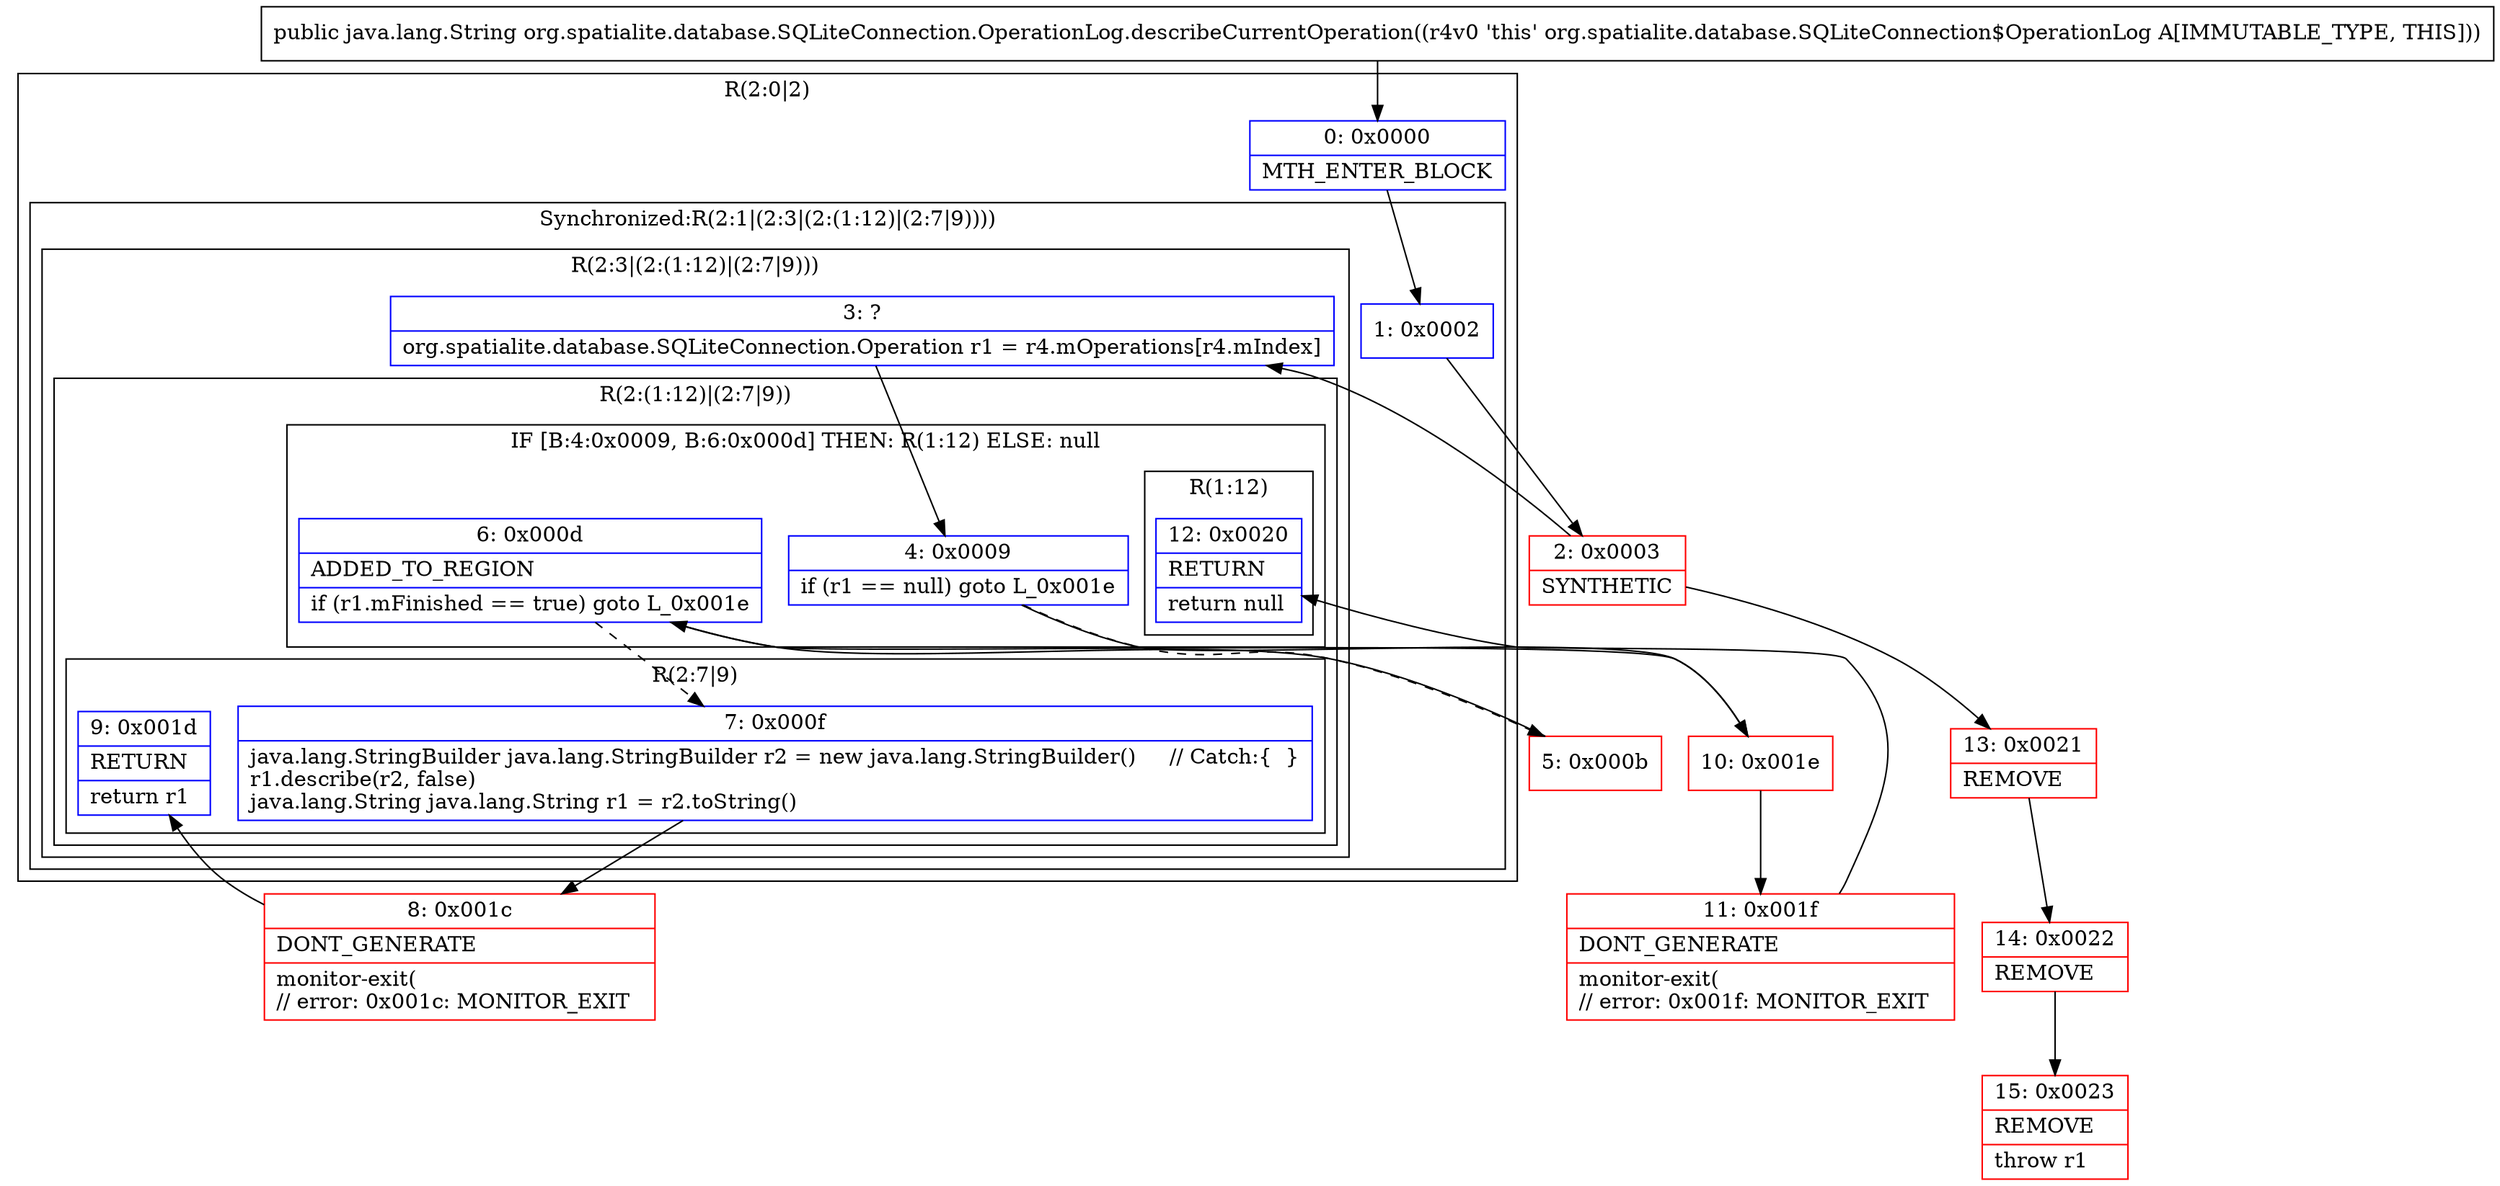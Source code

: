 digraph "CFG fororg.spatialite.database.SQLiteConnection.OperationLog.describeCurrentOperation()Ljava\/lang\/String;" {
subgraph cluster_Region_298653684 {
label = "R(2:0|2)";
node [shape=record,color=blue];
Node_0 [shape=record,label="{0\:\ 0x0000|MTH_ENTER_BLOCK\l}"];
subgraph cluster_SynchronizedRegion_251239553 {
label = "Synchronized:R(2:1|(2:3|(2:(1:12)|(2:7|9))))";
node [shape=record,color=blue];
Node_1 [shape=record,label="{1\:\ 0x0002}"];
subgraph cluster_Region_1286510932 {
label = "R(2:3|(2:(1:12)|(2:7|9)))";
node [shape=record,color=blue];
Node_3 [shape=record,label="{3\:\ ?|org.spatialite.database.SQLiteConnection.Operation r1 = r4.mOperations[r4.mIndex]\l}"];
subgraph cluster_Region_1708091669 {
label = "R(2:(1:12)|(2:7|9))";
node [shape=record,color=blue];
subgraph cluster_IfRegion_222057504 {
label = "IF [B:4:0x0009, B:6:0x000d] THEN: R(1:12) ELSE: null";
node [shape=record,color=blue];
Node_4 [shape=record,label="{4\:\ 0x0009|if (r1 == null) goto L_0x001e\l}"];
Node_6 [shape=record,label="{6\:\ 0x000d|ADDED_TO_REGION\l|if (r1.mFinished == true) goto L_0x001e\l}"];
subgraph cluster_Region_1784877982 {
label = "R(1:12)";
node [shape=record,color=blue];
Node_12 [shape=record,label="{12\:\ 0x0020|RETURN\l|return null\l}"];
}
}
subgraph cluster_Region_921013650 {
label = "R(2:7|9)";
node [shape=record,color=blue];
Node_7 [shape=record,label="{7\:\ 0x000f|java.lang.StringBuilder java.lang.StringBuilder r2 = new java.lang.StringBuilder()     \/\/ Catch:\{  \}\lr1.describe(r2, false)\ljava.lang.String java.lang.String r1 = r2.toString()\l}"];
Node_9 [shape=record,label="{9\:\ 0x001d|RETURN\l|return r1\l}"];
}
}
}
}
}
Node_2 [shape=record,color=red,label="{2\:\ 0x0003|SYNTHETIC\l}"];
Node_5 [shape=record,color=red,label="{5\:\ 0x000b}"];
Node_8 [shape=record,color=red,label="{8\:\ 0x001c|DONT_GENERATE\l|monitor\-exit(\l\/\/ error: 0x001c: MONITOR_EXIT  \l}"];
Node_10 [shape=record,color=red,label="{10\:\ 0x001e}"];
Node_11 [shape=record,color=red,label="{11\:\ 0x001f|DONT_GENERATE\l|monitor\-exit(\l\/\/ error: 0x001f: MONITOR_EXIT  \l}"];
Node_13 [shape=record,color=red,label="{13\:\ 0x0021|REMOVE\l}"];
Node_14 [shape=record,color=red,label="{14\:\ 0x0022|REMOVE\l}"];
Node_15 [shape=record,color=red,label="{15\:\ 0x0023|REMOVE\l|throw r1\l}"];
MethodNode[shape=record,label="{public java.lang.String org.spatialite.database.SQLiteConnection.OperationLog.describeCurrentOperation((r4v0 'this' org.spatialite.database.SQLiteConnection$OperationLog A[IMMUTABLE_TYPE, THIS])) }"];
MethodNode -> Node_0;
Node_0 -> Node_1;
Node_1 -> Node_2;
Node_3 -> Node_4;
Node_4 -> Node_5[style=dashed];
Node_4 -> Node_10;
Node_6 -> Node_7[style=dashed];
Node_6 -> Node_10;
Node_7 -> Node_8;
Node_2 -> Node_3;
Node_2 -> Node_13;
Node_5 -> Node_6;
Node_8 -> Node_9;
Node_10 -> Node_11;
Node_11 -> Node_12;
Node_13 -> Node_14;
Node_14 -> Node_15;
}

